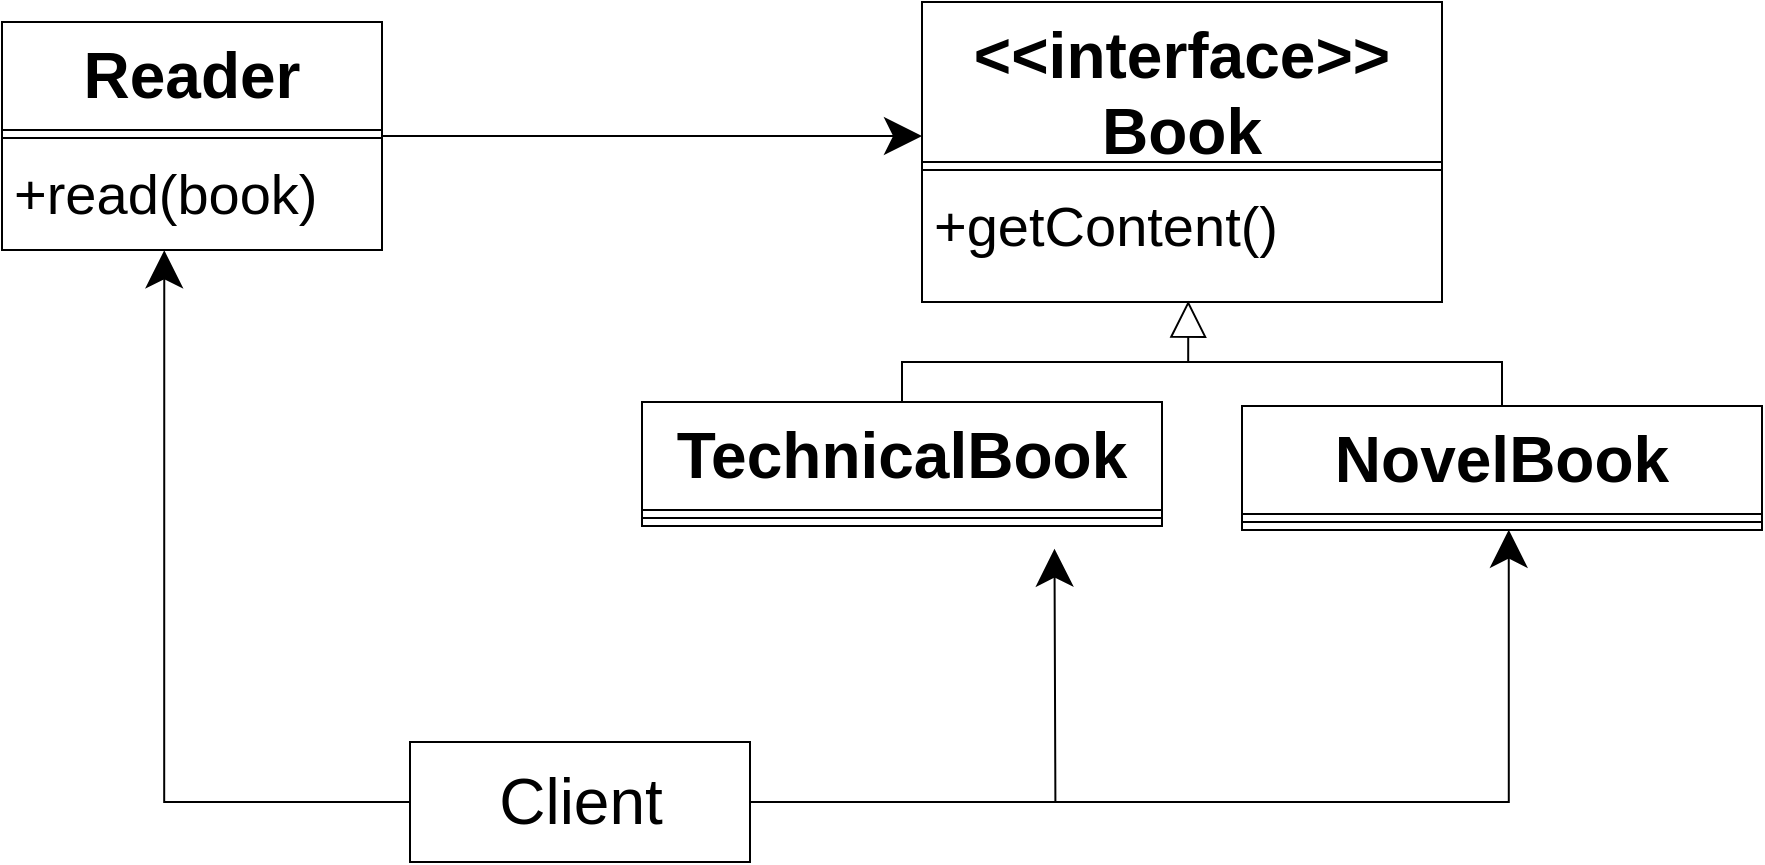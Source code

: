 <mxfile version="14.6.13" type="device"><diagram id="ueGl610fqqksXwIN_2Sk" name="第 1 页"><mxGraphModel dx="1351" dy="2129" grid="1" gridSize="10" guides="1" tooltips="1" connect="1" arrows="1" fold="1" page="1" pageScale="1" pageWidth="827" pageHeight="1169" math="0" shadow="0"><root><mxCell id="0"/><mxCell id="1" parent="0"/><mxCell id="Kw28mEqnEqKwih_0aGcf-18" style="edgeStyle=orthogonalEdgeStyle;rounded=0;orthogonalLoop=1;jettySize=auto;html=1;endArrow=classic;endFill=1;startSize=16;endSize=16;" edge="1" parent="1" source="Kw28mEqnEqKwih_0aGcf-2"><mxGeometry relative="1" as="geometry"><mxPoint x="500" y="27" as="targetPoint"/></mxGeometry></mxCell><mxCell id="Kw28mEqnEqKwih_0aGcf-2" value="Reader" style="swimlane;fontStyle=1;align=center;verticalAlign=top;childLayout=stackLayout;horizontal=1;startSize=54;horizontalStack=0;resizeParent=1;resizeParentMax=0;resizeLast=0;collapsible=1;marginBottom=0;fontSize=32;" vertex="1" parent="1"><mxGeometry x="40" y="-30" width="190" height="114" as="geometry"/></mxCell><mxCell id="Kw28mEqnEqKwih_0aGcf-3" value="" style="line;strokeWidth=1;fillColor=none;align=left;verticalAlign=middle;spacingTop=-1;spacingLeft=3;spacingRight=3;rotatable=0;labelPosition=right;points=[];portConstraint=eastwest;" vertex="1" parent="Kw28mEqnEqKwih_0aGcf-2"><mxGeometry y="54" width="190" height="8" as="geometry"/></mxCell><mxCell id="Kw28mEqnEqKwih_0aGcf-4" value="+read(book)&#10;" style="text;strokeColor=none;fillColor=none;align=left;verticalAlign=top;spacingLeft=4;spacingRight=4;overflow=hidden;rotatable=0;points=[[0,0.5],[1,0.5]];portConstraint=eastwest;fontSize=28;" vertex="1" parent="Kw28mEqnEqKwih_0aGcf-2"><mxGeometry y="62" width="190" height="52" as="geometry"/></mxCell><mxCell id="Kw28mEqnEqKwih_0aGcf-16" style="edgeStyle=orthogonalEdgeStyle;rounded=0;orthogonalLoop=1;jettySize=auto;html=1;entryX=0.512;entryY=0.989;entryDx=0;entryDy=0;entryPerimeter=0;endArrow=block;endFill=0;endSize=16;startSize=16;" edge="1" parent="1" source="Kw28mEqnEqKwih_0aGcf-5" target="Kw28mEqnEqKwih_0aGcf-13"><mxGeometry relative="1" as="geometry"/></mxCell><mxCell id="Kw28mEqnEqKwih_0aGcf-5" value="TechnicalBook" style="swimlane;fontStyle=1;align=center;verticalAlign=top;childLayout=stackLayout;horizontal=1;startSize=54;horizontalStack=0;resizeParent=1;resizeParentMax=0;resizeLast=0;collapsible=1;marginBottom=0;fontSize=32;" vertex="1" parent="1"><mxGeometry x="360" y="160" width="260" height="62" as="geometry"/></mxCell><mxCell id="Kw28mEqnEqKwih_0aGcf-6" value="" style="line;strokeWidth=1;fillColor=none;align=left;verticalAlign=middle;spacingTop=-1;spacingLeft=3;spacingRight=3;rotatable=0;labelPosition=right;points=[];portConstraint=eastwest;" vertex="1" parent="Kw28mEqnEqKwih_0aGcf-5"><mxGeometry y="54" width="260" height="8" as="geometry"/></mxCell><mxCell id="Kw28mEqnEqKwih_0aGcf-8" style="edgeStyle=orthogonalEdgeStyle;rounded=0;orthogonalLoop=1;jettySize=auto;html=1;entryX=0.427;entryY=1.003;entryDx=0;entryDy=0;entryPerimeter=0;startSize=16;endSize=16;exitX=0;exitY=0.5;exitDx=0;exitDy=0;" edge="1" parent="1" source="Kw28mEqnEqKwih_0aGcf-10" target="Kw28mEqnEqKwih_0aGcf-4"><mxGeometry relative="1" as="geometry"/></mxCell><mxCell id="Kw28mEqnEqKwih_0aGcf-9" style="edgeStyle=orthogonalEdgeStyle;rounded=0;orthogonalLoop=1;jettySize=auto;html=1;entryX=0.524;entryY=0.989;entryDx=0;entryDy=0;entryPerimeter=0;startSize=16;endSize=16;exitX=1;exitY=0.5;exitDx=0;exitDy=0;" edge="1" parent="1" source="Kw28mEqnEqKwih_0aGcf-10"><mxGeometry relative="1" as="geometry"><mxPoint x="566.24" y="233.318" as="targetPoint"/></mxGeometry></mxCell><mxCell id="Kw28mEqnEqKwih_0aGcf-19" style="edgeStyle=orthogonalEdgeStyle;rounded=0;orthogonalLoop=1;jettySize=auto;html=1;entryX=0.513;entryY=0.982;entryDx=0;entryDy=0;entryPerimeter=0;endArrow=classic;endFill=1;startSize=16;endSize=16;exitX=1;exitY=0.5;exitDx=0;exitDy=0;" edge="1" parent="1" source="Kw28mEqnEqKwih_0aGcf-10" target="Kw28mEqnEqKwih_0aGcf-15"><mxGeometry relative="1" as="geometry"/></mxCell><mxCell id="Kw28mEqnEqKwih_0aGcf-10" value="Client" style="html=1;fontSize=32;" vertex="1" parent="1"><mxGeometry x="244" y="330.0" width="170" height="60" as="geometry"/></mxCell><mxCell id="Kw28mEqnEqKwih_0aGcf-11" value="&lt;&lt;interface&gt;&gt;&#10;Book" style="swimlane;fontStyle=1;align=center;verticalAlign=top;childLayout=stackLayout;horizontal=1;startSize=80;horizontalStack=0;resizeParent=1;resizeParentMax=0;resizeLast=0;collapsible=1;marginBottom=0;fontSize=32;" vertex="1" parent="1"><mxGeometry x="500" y="-40" width="260" height="150" as="geometry"/></mxCell><mxCell id="Kw28mEqnEqKwih_0aGcf-12" value="" style="line;strokeWidth=1;fillColor=none;align=left;verticalAlign=middle;spacingTop=-1;spacingLeft=3;spacingRight=3;rotatable=0;labelPosition=right;points=[];portConstraint=eastwest;" vertex="1" parent="Kw28mEqnEqKwih_0aGcf-11"><mxGeometry y="80" width="260" height="8" as="geometry"/></mxCell><mxCell id="Kw28mEqnEqKwih_0aGcf-13" value="+getContent()&#10;" style="text;strokeColor=none;fillColor=none;align=left;verticalAlign=top;spacingLeft=4;spacingRight=4;overflow=hidden;rotatable=0;points=[[0,0.5],[1,0.5]];portConstraint=eastwest;fontSize=28;" vertex="1" parent="Kw28mEqnEqKwih_0aGcf-11"><mxGeometry y="88" width="260" height="62" as="geometry"/></mxCell><mxCell id="Kw28mEqnEqKwih_0aGcf-17" style="edgeStyle=orthogonalEdgeStyle;rounded=0;orthogonalLoop=1;jettySize=auto;html=1;entryX=0.5;entryY=0;entryDx=0;entryDy=0;endArrow=none;endFill=0;startSize=16;endSize=16;exitX=0.5;exitY=0;exitDx=0;exitDy=0;" edge="1" parent="1" source="Kw28mEqnEqKwih_0aGcf-14" target="Kw28mEqnEqKwih_0aGcf-5"><mxGeometry relative="1" as="geometry"/></mxCell><mxCell id="Kw28mEqnEqKwih_0aGcf-14" value="NovelBook" style="swimlane;fontStyle=1;align=center;verticalAlign=top;childLayout=stackLayout;horizontal=1;startSize=54;horizontalStack=0;resizeParent=1;resizeParentMax=0;resizeLast=0;collapsible=1;marginBottom=0;fontSize=32;" vertex="1" parent="1"><mxGeometry x="660" y="162" width="260" height="62" as="geometry"/></mxCell><mxCell id="Kw28mEqnEqKwih_0aGcf-15" value="" style="line;strokeWidth=1;fillColor=none;align=left;verticalAlign=middle;spacingTop=-1;spacingLeft=3;spacingRight=3;rotatable=0;labelPosition=right;points=[];portConstraint=eastwest;" vertex="1" parent="Kw28mEqnEqKwih_0aGcf-14"><mxGeometry y="54" width="260" height="8" as="geometry"/></mxCell></root></mxGraphModel></diagram></mxfile>